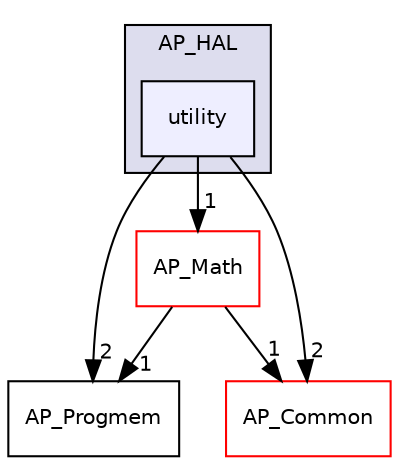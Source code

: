 digraph "libraries/AP_HAL/utility" {
  compound=true
  node [ fontsize="10", fontname="Helvetica"];
  edge [ labelfontsize="10", labelfontname="Helvetica"];
  subgraph clusterdir_1cbc10423b2512b31103883361e0123b {
    graph [ bgcolor="#ddddee", pencolor="black", label="AP_HAL" fontname="Helvetica", fontsize="10", URL="dir_1cbc10423b2512b31103883361e0123b.html"]
  dir_a697c6c5999ea8f00a7bd1c4d780a058 [shape=box, label="utility", style="filled", fillcolor="#eeeeff", pencolor="black", URL="dir_a697c6c5999ea8f00a7bd1c4d780a058.html"];
  }
  dir_93fb9127672489656ce87df72f6e986d [shape=box label="AP_Math" fillcolor="white" style="filled" color="red" URL="dir_93fb9127672489656ce87df72f6e986d.html"];
  dir_76c3a7c075633ea7df6dd8cefcefbb8f [shape=box label="AP_Progmem" URL="dir_76c3a7c075633ea7df6dd8cefcefbb8f.html"];
  dir_df3f4256615fd4197927a84a019a8bd8 [shape=box label="AP_Common" fillcolor="white" style="filled" color="red" URL="dir_df3f4256615fd4197927a84a019a8bd8.html"];
  dir_93fb9127672489656ce87df72f6e986d->dir_76c3a7c075633ea7df6dd8cefcefbb8f [headlabel="1", labeldistance=1.5 headhref="dir_000095_000131.html"];
  dir_93fb9127672489656ce87df72f6e986d->dir_df3f4256615fd4197927a84a019a8bd8 [headlabel="1", labeldistance=1.5 headhref="dir_000095_000030.html"];
  dir_a697c6c5999ea8f00a7bd1c4d780a058->dir_93fb9127672489656ce87df72f6e986d [headlabel="1", labeldistance=1.5 headhref="dir_000066_000095.html"];
  dir_a697c6c5999ea8f00a7bd1c4d780a058->dir_76c3a7c075633ea7df6dd8cefcefbb8f [headlabel="2", labeldistance=1.5 headhref="dir_000066_000131.html"];
  dir_a697c6c5999ea8f00a7bd1c4d780a058->dir_df3f4256615fd4197927a84a019a8bd8 [headlabel="2", labeldistance=1.5 headhref="dir_000066_000030.html"];
}
